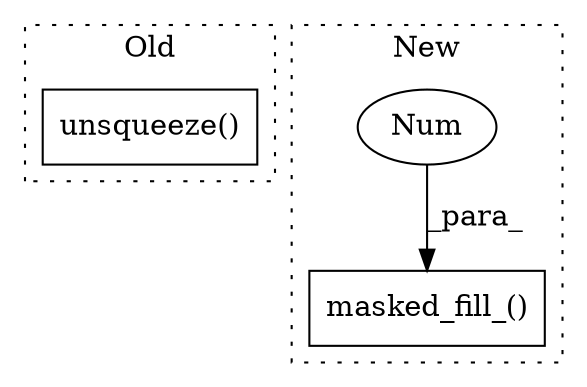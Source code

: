 digraph G {
subgraph cluster0 {
1 [label="unsqueeze()" a="75" s="9421,9442" l="19,1" shape="box"];
label = "Old";
style="dotted";
}
subgraph cluster1 {
2 [label="masked_fill_()" a="75" s="9209,9240" l="17,1" shape="box"];
3 [label="Num" a="76" s="9239" l="1" shape="ellipse"];
label = "New";
style="dotted";
}
3 -> 2 [label="_para_"];
}
